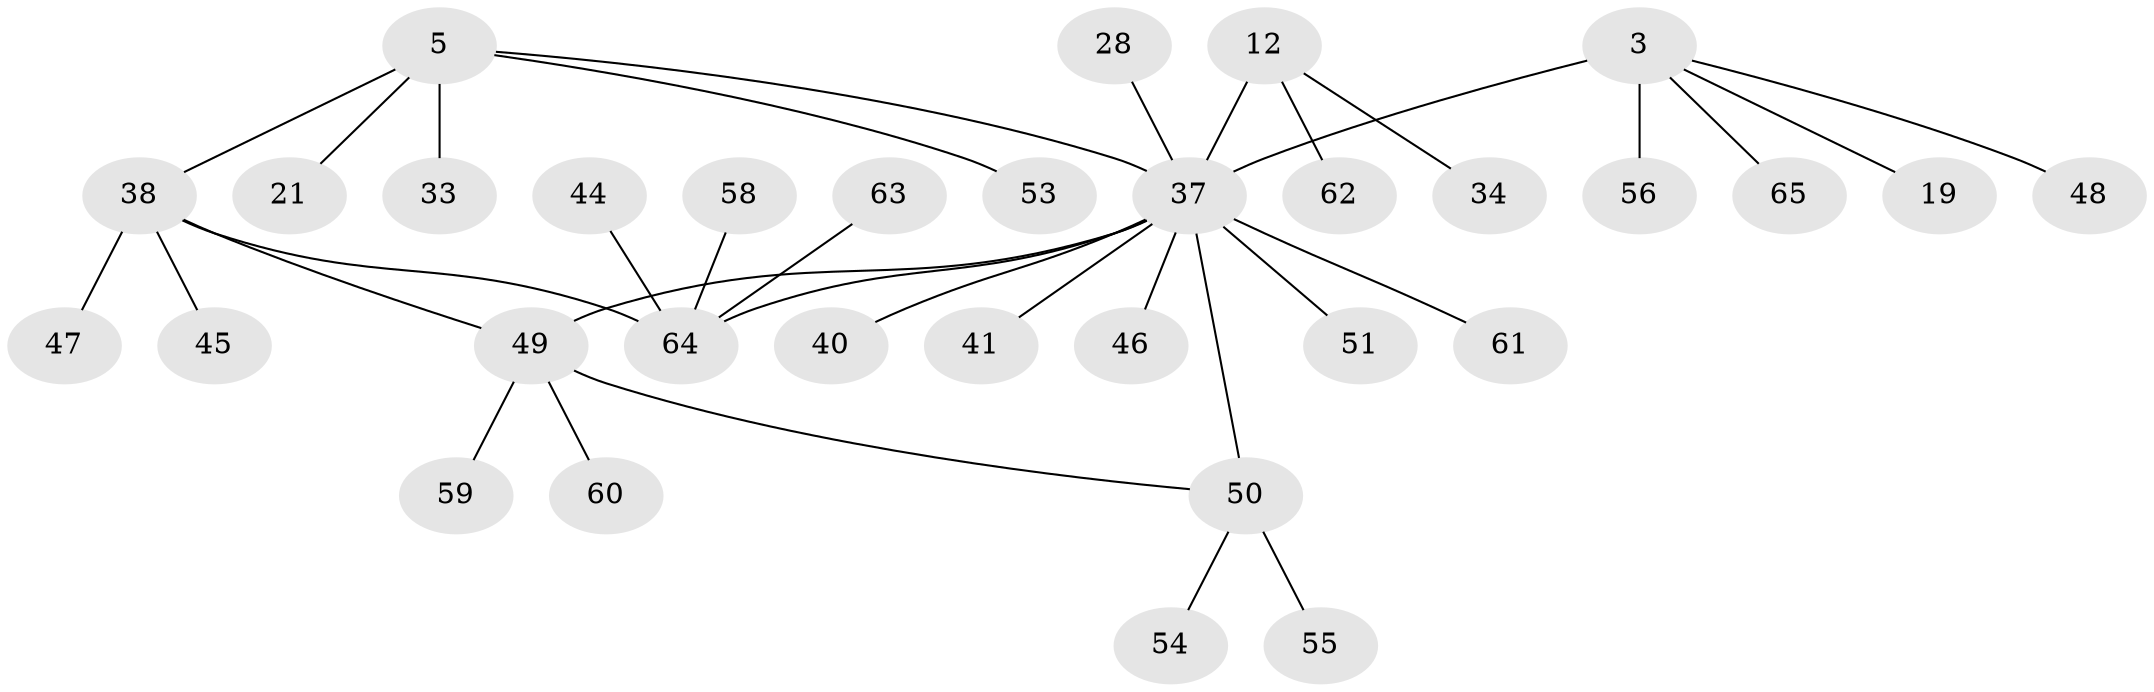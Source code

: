 // original degree distribution, {9: 0.015384615384615385, 2: 0.23076923076923078, 7: 0.03076923076923077, 6: 0.03076923076923077, 3: 0.046153846153846156, 5: 0.03076923076923077, 8: 0.046153846153846156, 4: 0.046153846153846156, 1: 0.5230769230769231}
// Generated by graph-tools (version 1.1) at 2025/55/03/09/25 04:55:40]
// undirected, 32 vertices, 34 edges
graph export_dot {
graph [start="1"]
  node [color=gray90,style=filled];
  3 [super="+2"];
  5;
  12 [super="+11"];
  19;
  21;
  28;
  33;
  34;
  37 [super="+1+32"];
  38 [super="+6"];
  40;
  41 [super="+22"];
  44;
  45;
  46;
  47 [super="+36"];
  48 [super="+35"];
  49 [super="+24+15+42"];
  50 [super="+14+17"];
  51 [super="+43"];
  53;
  54 [super="+39"];
  55;
  56;
  58;
  59;
  60;
  61 [super="+20"];
  62 [super="+27"];
  63;
  64 [super="+57+9+23"];
  65 [super="+29"];
  3 -- 19;
  3 -- 56;
  3 -- 65;
  3 -- 48;
  3 -- 37 [weight=3];
  5 -- 21;
  5 -- 33;
  5 -- 53;
  5 -- 37 [weight=2];
  5 -- 38 [weight=2];
  12 -- 34;
  12 -- 62;
  12 -- 37 [weight=3];
  28 -- 37;
  37 -- 41;
  37 -- 46;
  37 -- 50 [weight=3];
  37 -- 64 [weight=2];
  37 -- 40;
  37 -- 51;
  37 -- 61;
  37 -- 49;
  38 -- 64;
  38 -- 49;
  38 -- 45;
  38 -- 47;
  44 -- 64;
  49 -- 50 [weight=2];
  49 -- 59;
  49 -- 60;
  50 -- 54;
  50 -- 55;
  58 -- 64;
  63 -- 64;
}
